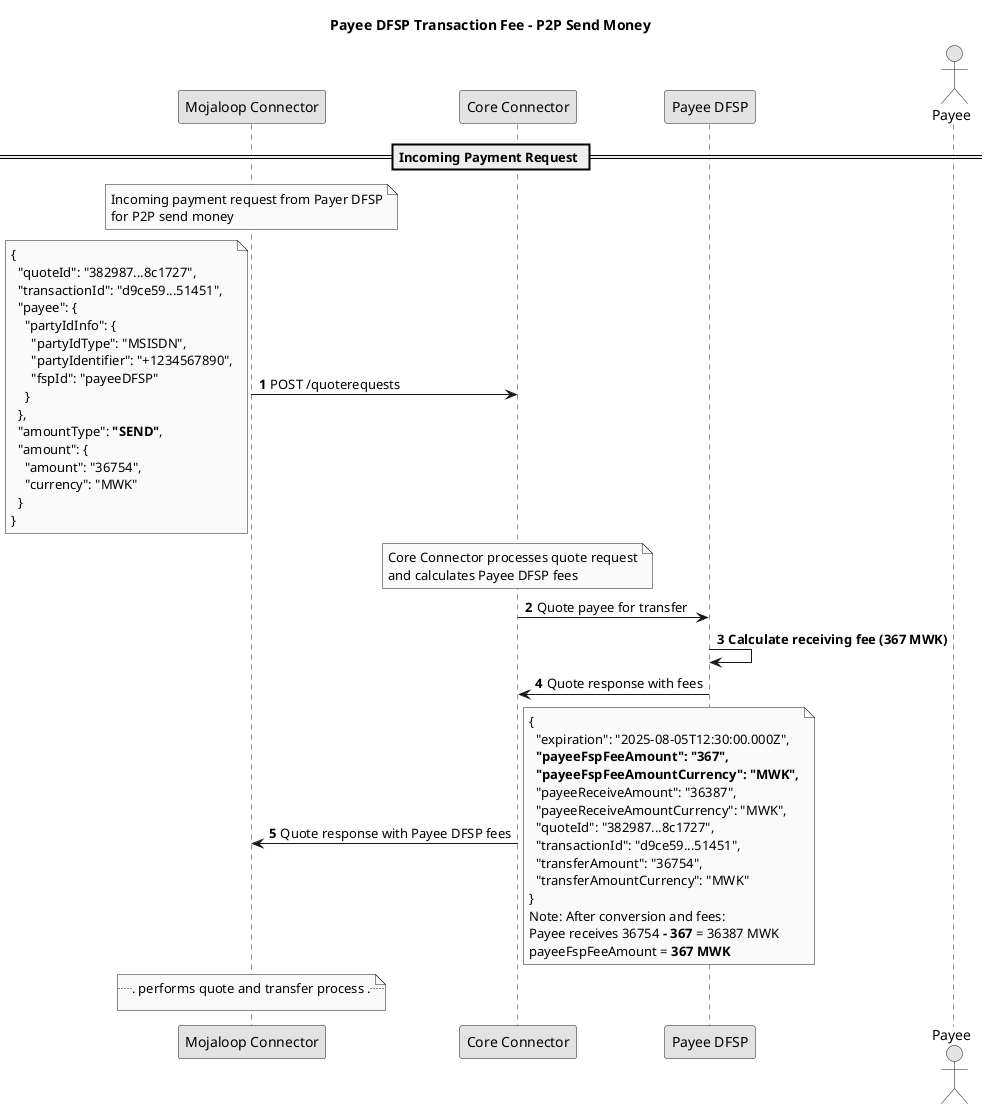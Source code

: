 @startuml PayeeDFSP_P2P_Fees - agreement
title Payee DFSP Transaction Fee - P2P Send Money
skinparam monochrome true
autonumber

participant "Mojaloop Connector" as MC
participant "Core Connector" as CC
participant "Payee DFSP" as PayeeFSP
actor "Payee" as Payee

== Incoming Payment Request ==
note over MC: Incoming payment request from Payer DFSP\nfor P2P send money

MC -> CC: POST /quoterequests
note left
{
  "quoteId": "382987...8c1727",
  "transactionId": "d9ce59...51451",
  "payee": {
    "partyIdInfo": {
      "partyIdType": "MSISDN",
      "partyIdentifier": "+1234567890",
      "fspId": "payeeDFSP"
    }
  },
  "amountType": **"SEND"**,
  "amount": {
    "amount": "36754",
    "currency": "MWK"
  }
}
end note

note over CC: Core Connector processes quote request\nand calculates Payee DFSP fees

CC -> PayeeFSP: Quote payee for transfer
PayeeFSP -> PayeeFSP: **Calculate receiving fee (367 MWK)**

PayeeFSP -> CC: Quote response with fees

CC -> MC: Quote response with Payee DFSP fees
note right
{
  "expiration": "2025-08-05T12:30:00.000Z",
  **"payeeFspFeeAmount": "367",**
  **"payeeFspFeeAmountCurrency": "MWK",**
  "payeeReceiveAmount": "36387",
  "payeeReceiveAmountCurrency": "MWK",
  "quoteId": "382987...8c1727",
  "transactionId": "d9ce59...51451",
  "transferAmount": "36754",
  "transferAmountCurrency": "MWK"
}
Note: After conversion and fees:
Payee receives 36754 **- 367** = 36387 MWK
payeeFspFeeAmount = **367 MWK**
end note

note over MC: ... performs quote and transfer process ...
@enduml
